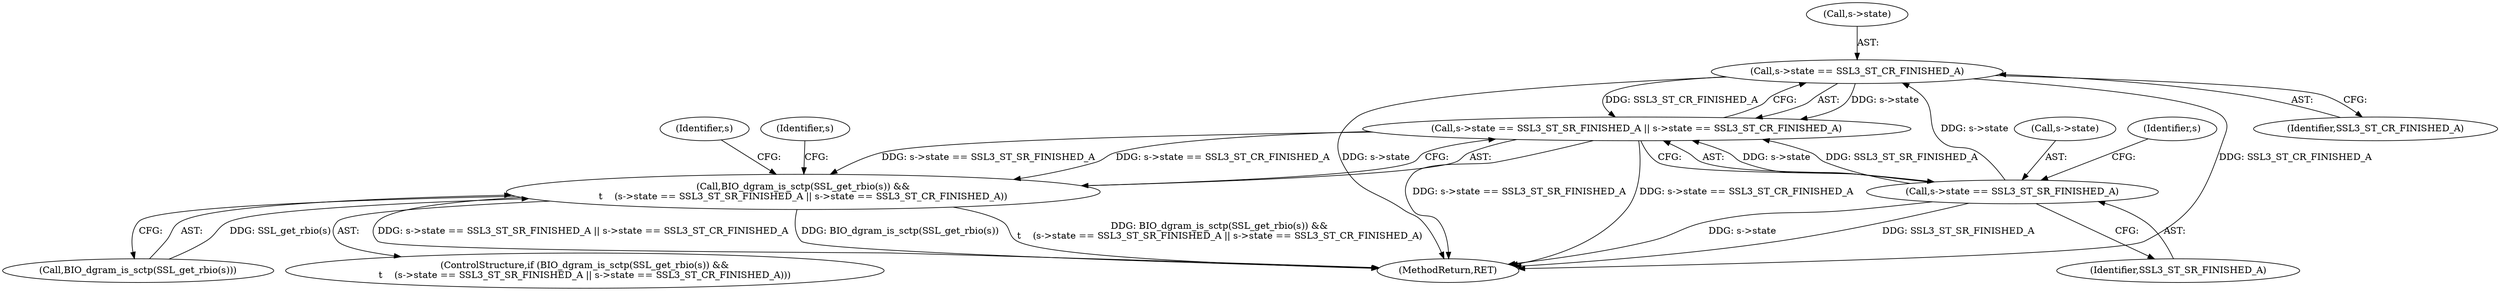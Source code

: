 digraph "0_openssl_103b171d8fc282ef435f8de9afbf7782e312961f@pointer" {
"1000211" [label="(Call,s->state == SSL3_ST_CR_FINISHED_A)"];
"1000206" [label="(Call,s->state == SSL3_ST_SR_FINISHED_A)"];
"1000205" [label="(Call,s->state == SSL3_ST_SR_FINISHED_A || s->state == SSL3_ST_CR_FINISHED_A)"];
"1000201" [label="(Call,BIO_dgram_is_sctp(SSL_get_rbio(s)) &&\n\t    (s->state == SSL3_ST_SR_FINISHED_A || s->state == SSL3_ST_CR_FINISHED_A))"];
"1000211" [label="(Call,s->state == SSL3_ST_CR_FINISHED_A)"];
"1000215" [label="(Identifier,SSL3_ST_CR_FINISHED_A)"];
"1000201" [label="(Call,BIO_dgram_is_sctp(SSL_get_rbio(s)) &&\n\t    (s->state == SSL3_ST_SR_FINISHED_A || s->state == SSL3_ST_CR_FINISHED_A))"];
"1000205" [label="(Call,s->state == SSL3_ST_SR_FINISHED_A || s->state == SSL3_ST_CR_FINISHED_A)"];
"1000206" [label="(Call,s->state == SSL3_ST_SR_FINISHED_A)"];
"1000207" [label="(Call,s->state)"];
"1000213" [label="(Identifier,s)"];
"1000231" [label="(Identifier,s)"];
"1000210" [label="(Identifier,SSL3_ST_SR_FINISHED_A)"];
"1000293" [label="(MethodReturn,RET)"];
"1000219" [label="(Identifier,s)"];
"1000202" [label="(Call,BIO_dgram_is_sctp(SSL_get_rbio(s)))"];
"1000212" [label="(Call,s->state)"];
"1000200" [label="(ControlStructure,if (BIO_dgram_is_sctp(SSL_get_rbio(s)) &&\n\t    (s->state == SSL3_ST_SR_FINISHED_A || s->state == SSL3_ST_CR_FINISHED_A)))"];
"1000211" -> "1000205"  [label="AST: "];
"1000211" -> "1000215"  [label="CFG: "];
"1000212" -> "1000211"  [label="AST: "];
"1000215" -> "1000211"  [label="AST: "];
"1000205" -> "1000211"  [label="CFG: "];
"1000211" -> "1000293"  [label="DDG: s->state"];
"1000211" -> "1000293"  [label="DDG: SSL3_ST_CR_FINISHED_A"];
"1000211" -> "1000205"  [label="DDG: s->state"];
"1000211" -> "1000205"  [label="DDG: SSL3_ST_CR_FINISHED_A"];
"1000206" -> "1000211"  [label="DDG: s->state"];
"1000206" -> "1000205"  [label="AST: "];
"1000206" -> "1000210"  [label="CFG: "];
"1000207" -> "1000206"  [label="AST: "];
"1000210" -> "1000206"  [label="AST: "];
"1000213" -> "1000206"  [label="CFG: "];
"1000205" -> "1000206"  [label="CFG: "];
"1000206" -> "1000293"  [label="DDG: SSL3_ST_SR_FINISHED_A"];
"1000206" -> "1000293"  [label="DDG: s->state"];
"1000206" -> "1000205"  [label="DDG: s->state"];
"1000206" -> "1000205"  [label="DDG: SSL3_ST_SR_FINISHED_A"];
"1000205" -> "1000201"  [label="AST: "];
"1000201" -> "1000205"  [label="CFG: "];
"1000205" -> "1000293"  [label="DDG: s->state == SSL3_ST_SR_FINISHED_A"];
"1000205" -> "1000293"  [label="DDG: s->state == SSL3_ST_CR_FINISHED_A"];
"1000205" -> "1000201"  [label="DDG: s->state == SSL3_ST_SR_FINISHED_A"];
"1000205" -> "1000201"  [label="DDG: s->state == SSL3_ST_CR_FINISHED_A"];
"1000201" -> "1000200"  [label="AST: "];
"1000201" -> "1000202"  [label="CFG: "];
"1000202" -> "1000201"  [label="AST: "];
"1000219" -> "1000201"  [label="CFG: "];
"1000231" -> "1000201"  [label="CFG: "];
"1000201" -> "1000293"  [label="DDG: BIO_dgram_is_sctp(SSL_get_rbio(s)) &&\n\t    (s->state == SSL3_ST_SR_FINISHED_A || s->state == SSL3_ST_CR_FINISHED_A)"];
"1000201" -> "1000293"  [label="DDG: s->state == SSL3_ST_SR_FINISHED_A || s->state == SSL3_ST_CR_FINISHED_A"];
"1000201" -> "1000293"  [label="DDG: BIO_dgram_is_sctp(SSL_get_rbio(s))"];
"1000202" -> "1000201"  [label="DDG: SSL_get_rbio(s)"];
}
